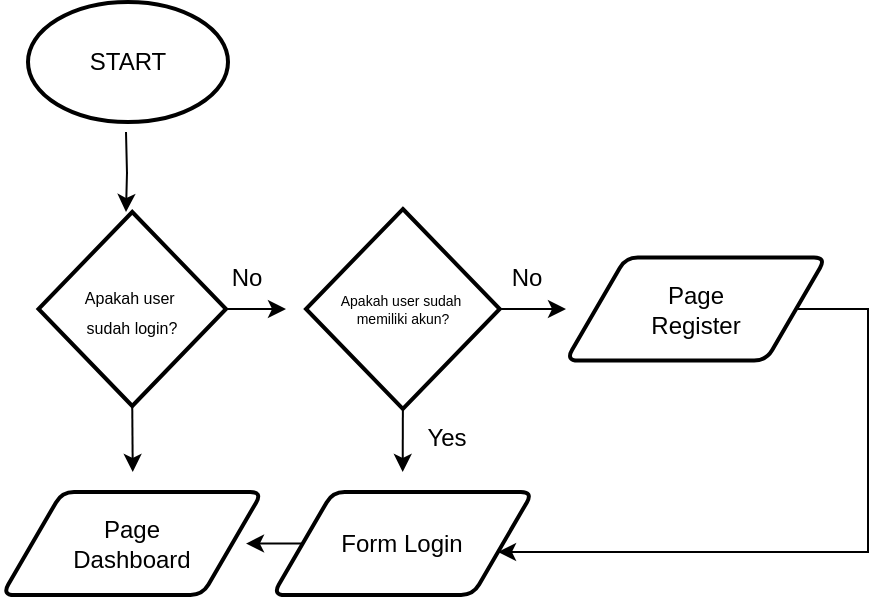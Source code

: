 <mxfile version="24.7.6">
  <diagram name="Page-1" id="wOFecBDlJIVbzIcXYYMD">
    <mxGraphModel dx="913" dy="531" grid="1" gridSize="10" guides="1" tooltips="1" connect="1" arrows="1" fold="1" page="1" pageScale="1" pageWidth="1100" pageHeight="1700" math="0" shadow="0">
      <root>
        <mxCell id="0" />
        <mxCell id="1" parent="0" />
        <mxCell id="TtoGrl6Ccro9nIW0m6MG-4" style="edgeStyle=orthogonalEdgeStyle;rounded=0;orthogonalLoop=1;jettySize=auto;html=1;" parent="1" edge="1">
          <mxGeometry relative="1" as="geometry">
            <mxPoint x="80" y="120" as="targetPoint" />
            <mxPoint x="80" y="80" as="sourcePoint" />
          </mxGeometry>
        </mxCell>
        <mxCell id="TtoGrl6Ccro9nIW0m6MG-16" style="edgeStyle=orthogonalEdgeStyle;rounded=0;orthogonalLoop=1;jettySize=auto;html=1;exitX=1;exitY=0.5;exitDx=0;exitDy=0;exitPerimeter=0;" parent="1" source="TtoGrl6Ccro9nIW0m6MG-5" edge="1">
          <mxGeometry relative="1" as="geometry">
            <mxPoint x="160" y="168.571" as="targetPoint" />
          </mxGeometry>
        </mxCell>
        <mxCell id="TtoGrl6Ccro9nIW0m6MG-24" style="edgeStyle=orthogonalEdgeStyle;rounded=0;orthogonalLoop=1;jettySize=auto;html=1;exitX=0.5;exitY=1;exitDx=0;exitDy=0;exitPerimeter=0;" parent="1" source="TtoGrl6Ccro9nIW0m6MG-5" edge="1">
          <mxGeometry relative="1" as="geometry">
            <mxPoint x="83.375" y="250" as="targetPoint" />
          </mxGeometry>
        </mxCell>
        <mxCell id="TtoGrl6Ccro9nIW0m6MG-5" value="&lt;font style=&quot;font-size: 8px;&quot;&gt;Apakah user&amp;nbsp;&lt;/font&gt;&lt;div&gt;&lt;font style=&quot;font-size: 8px;&quot;&gt;sudah login?&lt;/font&gt;&lt;/div&gt;" style="strokeWidth=2;html=1;shape=mxgraph.flowchart.decision;whiteSpace=wrap;" parent="1" vertex="1">
          <mxGeometry x="36.25" y="120" width="93.75" height="97" as="geometry" />
        </mxCell>
        <mxCell id="TtoGrl6Ccro9nIW0m6MG-30" style="edgeStyle=orthogonalEdgeStyle;rounded=0;orthogonalLoop=1;jettySize=auto;html=1;exitX=0;exitY=0.5;exitDx=0;exitDy=0;" parent="1" source="TtoGrl6Ccro9nIW0m6MG-7" edge="1">
          <mxGeometry relative="1" as="geometry">
            <mxPoint x="140" y="286" as="targetPoint" />
          </mxGeometry>
        </mxCell>
        <mxCell id="TtoGrl6Ccro9nIW0m6MG-7" value="Form Login" style="shape=parallelogram;html=1;strokeWidth=2;perimeter=parallelogramPerimeter;whiteSpace=wrap;rounded=1;arcSize=12;size=0.23;" parent="1" vertex="1">
          <mxGeometry x="153.43" y="260" width="130" height="51.5" as="geometry" />
        </mxCell>
        <mxCell id="TtoGrl6Ccro9nIW0m6MG-20" style="edgeStyle=orthogonalEdgeStyle;rounded=0;orthogonalLoop=1;jettySize=auto;html=1;exitX=1;exitY=0.5;exitDx=0;exitDy=0;exitPerimeter=0;" parent="1" source="TtoGrl6Ccro9nIW0m6MG-10" edge="1">
          <mxGeometry relative="1" as="geometry">
            <mxPoint x="300" y="168.739" as="targetPoint" />
          </mxGeometry>
        </mxCell>
        <mxCell id="TtoGrl6Ccro9nIW0m6MG-21" style="edgeStyle=orthogonalEdgeStyle;rounded=0;orthogonalLoop=1;jettySize=auto;html=1;exitX=0.5;exitY=1;exitDx=0;exitDy=0;exitPerimeter=0;" parent="1" source="TtoGrl6Ccro9nIW0m6MG-10" edge="1">
          <mxGeometry relative="1" as="geometry">
            <mxPoint x="218.348" y="250" as="targetPoint" />
          </mxGeometry>
        </mxCell>
        <mxCell id="TtoGrl6Ccro9nIW0m6MG-10" value="&lt;div style=&quot;font-size: 7px;&quot;&gt;&lt;span style=&quot;background-color: initial;&quot;&gt;&lt;font style=&quot;font-size: 7px;&quot;&gt;Apakah user sudah&amp;nbsp;&lt;/font&gt;&lt;/span&gt;&lt;/div&gt;&lt;div style=&quot;font-size: 7px;&quot;&gt;&lt;span style=&quot;background-color: initial;&quot;&gt;&lt;font style=&quot;font-size: 7px;&quot;&gt;memiliki akun?&lt;/font&gt;&lt;/span&gt;&lt;/div&gt;" style="strokeWidth=2;html=1;shape=mxgraph.flowchart.decision;whiteSpace=wrap;align=center;" parent="1" vertex="1">
          <mxGeometry x="170" y="118.5" width="96.87" height="100" as="geometry" />
        </mxCell>
        <mxCell id="TtoGrl6Ccro9nIW0m6MG-17" value="No" style="text;html=1;align=center;verticalAlign=middle;resizable=0;points=[];autosize=1;strokeColor=none;fillColor=none;" parent="1" vertex="1">
          <mxGeometry x="120" y="138" width="40" height="30" as="geometry" />
        </mxCell>
        <mxCell id="TtoGrl6Ccro9nIW0m6MG-19" value="No" style="text;html=1;align=center;verticalAlign=middle;resizable=0;points=[];autosize=1;strokeColor=none;fillColor=none;" parent="1" vertex="1">
          <mxGeometry x="260" y="138" width="40" height="30" as="geometry" />
        </mxCell>
        <mxCell id="TtoGrl6Ccro9nIW0m6MG-22" value="Yes" style="text;html=1;align=center;verticalAlign=middle;resizable=0;points=[];autosize=1;strokeColor=none;fillColor=none;" parent="1" vertex="1">
          <mxGeometry x="220" y="218" width="40" height="30" as="geometry" />
        </mxCell>
        <mxCell id="TtoGrl6Ccro9nIW0m6MG-31" style="edgeStyle=orthogonalEdgeStyle;rounded=0;orthogonalLoop=1;jettySize=auto;html=1;exitX=1;exitY=0.5;exitDx=0;exitDy=0;" parent="1" source="TtoGrl6Ccro9nIW0m6MG-23" target="TtoGrl6Ccro9nIW0m6MG-7" edge="1">
          <mxGeometry relative="1" as="geometry">
            <mxPoint x="450" y="290" as="targetPoint" />
            <Array as="points">
              <mxPoint x="451" y="168" />
              <mxPoint x="451" y="290" />
            </Array>
          </mxGeometry>
        </mxCell>
        <mxCell id="TtoGrl6Ccro9nIW0m6MG-23" value="Page&lt;div&gt;Register&lt;/div&gt;" style="shape=parallelogram;html=1;strokeWidth=2;perimeter=parallelogramPerimeter;whiteSpace=wrap;rounded=1;arcSize=12;size=0.23;" parent="1" vertex="1">
          <mxGeometry x="300" y="142.75" width="130" height="51.5" as="geometry" />
        </mxCell>
        <mxCell id="TtoGrl6Ccro9nIW0m6MG-25" value="Page&lt;div&gt;Dashboard&lt;/div&gt;" style="shape=parallelogram;html=1;strokeWidth=2;perimeter=parallelogramPerimeter;whiteSpace=wrap;rounded=1;arcSize=12;size=0.23;" parent="1" vertex="1">
          <mxGeometry x="18.12" y="260" width="130" height="51.5" as="geometry" />
        </mxCell>
        <mxCell id="Z7GuNcyc4GhH8mUC39YF-1" value="START" style="strokeWidth=2;html=1;shape=mxgraph.flowchart.start_1;whiteSpace=wrap;" vertex="1" parent="1">
          <mxGeometry x="31.0" y="15" width="100" height="60" as="geometry" />
        </mxCell>
      </root>
    </mxGraphModel>
  </diagram>
</mxfile>
